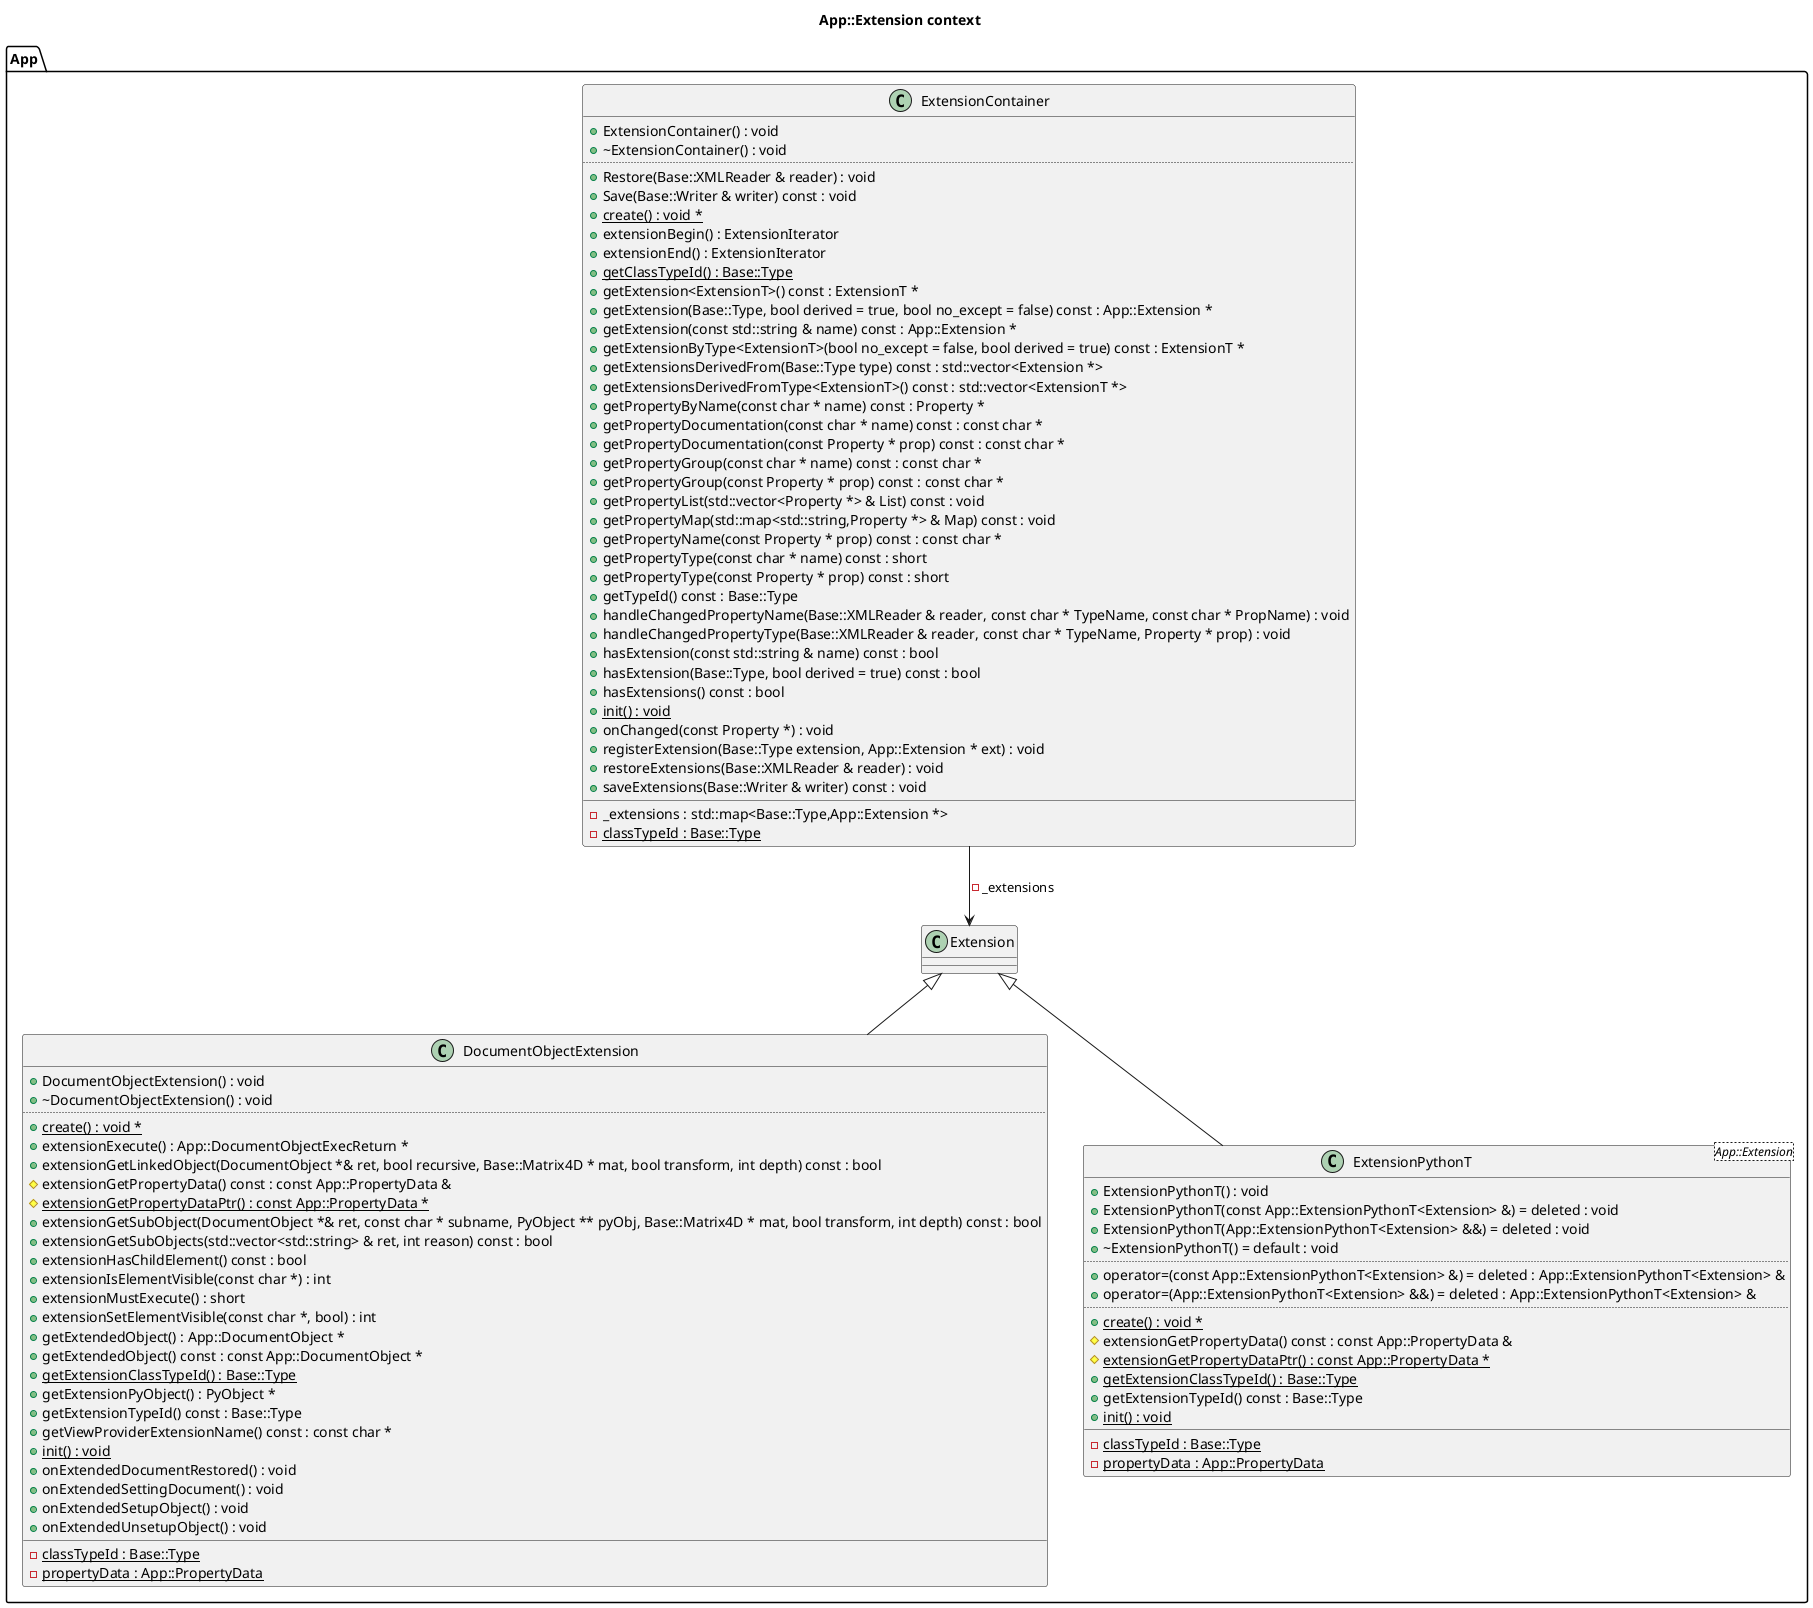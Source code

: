 @startuml
title App::Extension context
package [App] as C_0018282610363821501524 {
class "Extension" as C_0014352010371248697307
class C_0014352010371248697307 [[https://github.com/FreeCAD/FreeCAD/blob/2fcc5317fe3aee96ca73475986a577719fc78e20/src/App/PropertyContainer.h#L43{Extension}]] {
__
}
class "ExtensionContainer" as C_0005435287129923806992
class C_0005435287129923806992 [[https://github.com/FreeCAD/FreeCAD/blob/2fcc5317fe3aee96ca73475986a577719fc78e20/src/App/ExtensionContainer.h#L110{ExtensionContainer}]] {
+ExtensionContainer() : void [[[https://github.com/FreeCAD/FreeCAD/blob/2fcc5317fe3aee96ca73475986a577719fc78e20/src/App/ExtensionContainer.h#L119{ExtensionContainer}]]]
+~ExtensionContainer() : void [[[https://github.com/FreeCAD/FreeCAD/blob/2fcc5317fe3aee96ca73475986a577719fc78e20/src/App/ExtensionContainer.h#L120{~ExtensionContainer}]]]
..
+Restore(Base::XMLReader & reader) : void [[[https://github.com/FreeCAD/FreeCAD/blob/2fcc5317fe3aee96ca73475986a577719fc78e20/src/App/ExtensionContainer.h#L187{Restore}]]]
+Save(Base::Writer & writer) const : void [[[https://github.com/FreeCAD/FreeCAD/blob/2fcc5317fe3aee96ca73475986a577719fc78e20/src/App/ExtensionContainer.h#L186{Save}]]]
{static} +create() : void * [[[https://github.com/FreeCAD/FreeCAD/blob/2fcc5317fe3aee96ca73475986a577719fc78e20/src/Base/BaseClass.h#L52{create}]]]
+extensionBegin() : ExtensionIterator [[[https://github.com/FreeCAD/FreeCAD/blob/2fcc5317fe3aee96ca73475986a577719fc78e20/src/App/ExtensionContainer.h#L155{extensionBegin}]]]
+extensionEnd() : ExtensionIterator [[[https://github.com/FreeCAD/FreeCAD/blob/2fcc5317fe3aee96ca73475986a577719fc78e20/src/App/ExtensionContainer.h#L156{extensionEnd}]]]
{static} +getClassTypeId() : Base::Type [[[https://github.com/FreeCAD/FreeCAD/blob/2fcc5317fe3aee96ca73475986a577719fc78e20/src/Base/BaseClass.h#L49{getClassTypeId}]]]
+getExtension<ExtensionT>() const : ExtensionT *
+getExtension(Base::Type, bool derived = true, bool no_except = false) const : App::Extension * [[[https://github.com/FreeCAD/FreeCAD/blob/2fcc5317fe3aee96ca73475986a577719fc78e20/src/App/ExtensionContainer.h#L128{getExtension}]]]
+getExtension(const std::string & name) const : App::Extension * [[[https://github.com/FreeCAD/FreeCAD/blob/2fcc5317fe3aee96ca73475986a577719fc78e20/src/App/ExtensionContainer.h#L130{getExtension}]]]
+getExtensionByType<ExtensionT>(bool no_except = false, bool derived = true) const : ExtensionT *
+getExtensionsDerivedFrom(Base::Type type) const : std::vector<Extension *> [[[https://github.com/FreeCAD/FreeCAD/blob/2fcc5317fe3aee96ca73475986a577719fc78e20/src/App/ExtensionContainer.h#L144{getExtensionsDerivedFrom}]]]
+getExtensionsDerivedFromType<ExtensionT>() const : std::vector<ExtensionT *>
+getPropertyByName(const char * name) const : Property * [[[https://github.com/FreeCAD/FreeCAD/blob/2fcc5317fe3aee96ca73475986a577719fc78e20/src/App/ExtensionContainer.h#L162{getPropertyByName}]]]
+getPropertyDocumentation(const char * name) const : const char * [[[https://github.com/FreeCAD/FreeCAD/blob/2fcc5317fe3aee96ca73475986a577719fc78e20/src/App/ExtensionContainer.h#L181{getPropertyDocumentation}]]]
+getPropertyDocumentation(const Property * prop) const : const char * [[[https://github.com/FreeCAD/FreeCAD/blob/2fcc5317fe3aee96ca73475986a577719fc78e20/src/App/ExtensionContainer.h#L179{getPropertyDocumentation}]]]
+getPropertyGroup(const char * name) const : const char * [[[https://github.com/FreeCAD/FreeCAD/blob/2fcc5317fe3aee96ca73475986a577719fc78e20/src/App/ExtensionContainer.h#L177{getPropertyGroup}]]]
+getPropertyGroup(const Property * prop) const : const char * [[[https://github.com/FreeCAD/FreeCAD/blob/2fcc5317fe3aee96ca73475986a577719fc78e20/src/App/ExtensionContainer.h#L175{getPropertyGroup}]]]
+getPropertyList(std::vector<Property *> & List) const : void [[[https://github.com/FreeCAD/FreeCAD/blob/2fcc5317fe3aee96ca73475986a577719fc78e20/src/App/ExtensionContainer.h#L168{getPropertyList}]]]
+getPropertyMap(std::map<std::string,Property *> & Map) const : void [[[https://github.com/FreeCAD/FreeCAD/blob/2fcc5317fe3aee96ca73475986a577719fc78e20/src/App/ExtensionContainer.h#L166{getPropertyMap}]]]
+getPropertyName(const Property * prop) const : const char * [[[https://github.com/FreeCAD/FreeCAD/blob/2fcc5317fe3aee96ca73475986a577719fc78e20/src/App/ExtensionContainer.h#L164{getPropertyName}]]]
+getPropertyType(const char * name) const : short [[[https://github.com/FreeCAD/FreeCAD/blob/2fcc5317fe3aee96ca73475986a577719fc78e20/src/App/ExtensionContainer.h#L173{getPropertyType}]]]
+getPropertyType(const Property * prop) const : short [[[https://github.com/FreeCAD/FreeCAD/blob/2fcc5317fe3aee96ca73475986a577719fc78e20/src/App/ExtensionContainer.h#L171{getPropertyType}]]]
+getTypeId() const : Base::Type [[[https://github.com/FreeCAD/FreeCAD/blob/2fcc5317fe3aee96ca73475986a577719fc78e20/src/Base/BaseClass.h#L50{getTypeId}]]]
+handleChangedPropertyName(Base::XMLReader & reader, const char * TypeName, const char * PropName) : void [[[https://github.com/FreeCAD/FreeCAD/blob/2fcc5317fe3aee96ca73475986a577719fc78e20/src/App/ExtensionContainer.h#L201{handleChangedPropertyName}]]]
+handleChangedPropertyType(Base::XMLReader & reader, const char * TypeName, Property * prop) : void [[[https://github.com/FreeCAD/FreeCAD/blob/2fcc5317fe3aee96ca73475986a577719fc78e20/src/App/ExtensionContainer.h#L209{handleChangedPropertyType}]]]
+hasExtension(const std::string & name) const : bool [[[https://github.com/FreeCAD/FreeCAD/blob/2fcc5317fe3aee96ca73475986a577719fc78e20/src/App/ExtensionContainer.h#L126{hasExtension}]]]
+hasExtension(Base::Type, bool derived = true) const : bool [[[https://github.com/FreeCAD/FreeCAD/blob/2fcc5317fe3aee96ca73475986a577719fc78e20/src/App/ExtensionContainer.h#L124{hasExtension}]]]
+hasExtensions() const : bool [[[https://github.com/FreeCAD/FreeCAD/blob/2fcc5317fe3aee96ca73475986a577719fc78e20/src/App/ExtensionContainer.h#L127{hasExtensions}]]]
{static} +init() : void [[[https://github.com/FreeCAD/FreeCAD/blob/2fcc5317fe3aee96ca73475986a577719fc78e20/src/Base/BaseClass.h#L51{init}]]]
+onChanged(const Property *) : void [[[https://github.com/FreeCAD/FreeCAD/blob/2fcc5317fe3aee96ca73475986a577719fc78e20/src/App/ExtensionContainer.h#L184{onChanged}]]]
+registerExtension(Base::Type extension, App::Extension * ext) : void [[[https://github.com/FreeCAD/FreeCAD/blob/2fcc5317fe3aee96ca73475986a577719fc78e20/src/App/ExtensionContainer.h#L122{registerExtension}]]]
+restoreExtensions(Base::XMLReader & reader) : void [[[https://github.com/FreeCAD/FreeCAD/blob/2fcc5317fe3aee96ca73475986a577719fc78e20/src/App/ExtensionContainer.h#L192{restoreExtensions}]]]
+saveExtensions(Base::Writer & writer) const : void [[[https://github.com/FreeCAD/FreeCAD/blob/2fcc5317fe3aee96ca73475986a577719fc78e20/src/App/ExtensionContainer.h#L191{saveExtensions}]]]
__
-_extensions : std::map<Base::Type,App::Extension *> [[[https://github.com/FreeCAD/FreeCAD/blob/2fcc5317fe3aee96ca73475986a577719fc78e20/src/App/ExtensionContainer.h#L213{_extensions}]]]
{static} -classTypeId : Base::Type [[[https://github.com/FreeCAD/FreeCAD/blob/2fcc5317fe3aee96ca73475986a577719fc78e20/src/Base/BaseClass.h#L55{classTypeId}]]]
}
class "DocumentObjectExtension" as C_0006465727895452891977
class C_0006465727895452891977 [[https://github.com/FreeCAD/FreeCAD/blob/2fcc5317fe3aee96ca73475986a577719fc78e20/src/App/DocumentObjectExtension.h#L40{DocumentObjectExtension}]] {
+DocumentObjectExtension() : void [[[https://github.com/FreeCAD/FreeCAD/blob/2fcc5317fe3aee96ca73475986a577719fc78e20/src/App/DocumentObjectExtension.h#L49{DocumentObjectExtension}]]]
+~DocumentObjectExtension() : void [[[https://github.com/FreeCAD/FreeCAD/blob/2fcc5317fe3aee96ca73475986a577719fc78e20/src/App/DocumentObjectExtension.h#L50{~DocumentObjectExtension}]]]
..
{static} +create() : void * [[[https://github.com/FreeCAD/FreeCAD/blob/2fcc5317fe3aee96ca73475986a577719fc78e20/src/App/Extension.h#L50{create}]]]
+extensionExecute() : App::DocumentObjectExecReturn * [[[https://github.com/FreeCAD/FreeCAD/blob/2fcc5317fe3aee96ca73475986a577719fc78e20/src/App/DocumentObjectExtension.h#L57{extensionExecute}]]]
+extensionGetLinkedObject(DocumentObject *& ret, bool recursive, Base::Matrix4D * mat, bool transform, int depth) const : bool [[[https://github.com/FreeCAD/FreeCAD/blob/2fcc5317fe3aee96ca73475986a577719fc78e20/src/App/DocumentObjectExtension.h#L95{extensionGetLinkedObject}]]]
#extensionGetPropertyData() const : const App::PropertyData & [[[https://github.com/FreeCAD/FreeCAD/blob/2fcc5317fe3aee96ca73475986a577719fc78e20/src/App/Extension.h#L99{extensionGetPropertyData}]]]
{static} #extensionGetPropertyDataPtr() : const App::PropertyData * [[[https://github.com/FreeCAD/FreeCAD/blob/2fcc5317fe3aee96ca73475986a577719fc78e20/src/App/Extension.h#L98{extensionGetPropertyDataPtr}]]]
+extensionGetSubObject(DocumentObject *& ret, const char * subname, PyObject ** pyObj, Base::Matrix4D * mat, bool transform, int depth) const : bool [[[https://github.com/FreeCAD/FreeCAD/blob/2fcc5317fe3aee96ca73475986a577719fc78e20/src/App/DocumentObjectExtension.h#L80{extensionGetSubObject}]]]
+extensionGetSubObjects(std::vector<std::string> & ret, int reason) const : bool [[[https://github.com/FreeCAD/FreeCAD/blob/2fcc5317fe3aee96ca73475986a577719fc78e20/src/App/DocumentObjectExtension.h#L88{extensionGetSubObjects}]]]
+extensionHasChildElement() const : bool [[[https://github.com/FreeCAD/FreeCAD/blob/2fcc5317fe3aee96ca73475986a577719fc78e20/src/App/DocumentObjectExtension.h#L100{extensionHasChildElement}]]]
+extensionIsElementVisible(const char *) : int [[[https://github.com/FreeCAD/FreeCAD/blob/2fcc5317fe3aee96ca73475986a577719fc78e20/src/App/DocumentObjectExtension.h#L99{extensionIsElementVisible}]]]
+extensionMustExecute() : short [[[https://github.com/FreeCAD/FreeCAD/blob/2fcc5317fe3aee96ca73475986a577719fc78e20/src/App/DocumentObjectExtension.h#L56{extensionMustExecute}]]]
+extensionSetElementVisible(const char *, bool) : int [[[https://github.com/FreeCAD/FreeCAD/blob/2fcc5317fe3aee96ca73475986a577719fc78e20/src/App/DocumentObjectExtension.h#L98{extensionSetElementVisible}]]]
+getExtendedObject() : App::DocumentObject * [[[https://github.com/FreeCAD/FreeCAD/blob/2fcc5317fe3aee96ca73475986a577719fc78e20/src/App/DocumentObjectExtension.h#L52{getExtendedObject}]]]
+getExtendedObject() const : const App::DocumentObject * [[[https://github.com/FreeCAD/FreeCAD/blob/2fcc5317fe3aee96ca73475986a577719fc78e20/src/App/DocumentObjectExtension.h#L53{getExtendedObject}]]]
{static} +getExtensionClassTypeId() : Base::Type [[[https://github.com/FreeCAD/FreeCAD/blob/2fcc5317fe3aee96ca73475986a577719fc78e20/src/App/Extension.h#L47{getExtensionClassTypeId}]]]
+getExtensionPyObject() : PyObject * [[[https://github.com/FreeCAD/FreeCAD/blob/2fcc5317fe3aee96ca73475986a577719fc78e20/src/App/DocumentObjectExtension.h#L69{getExtensionPyObject}]]]
+getExtensionTypeId() const : Base::Type [[[https://github.com/FreeCAD/FreeCAD/blob/2fcc5317fe3aee96ca73475986a577719fc78e20/src/App/Extension.h#L48{getExtensionTypeId}]]]
+getViewProviderExtensionName() const : const char * [[[https://github.com/FreeCAD/FreeCAD/blob/2fcc5317fe3aee96ca73475986a577719fc78e20/src/App/DocumentObjectExtension.h#L73{getViewProviderExtensionName}]]]
{static} +init() : void [[[https://github.com/FreeCAD/FreeCAD/blob/2fcc5317fe3aee96ca73475986a577719fc78e20/src/App/Extension.h#L49{init}]]]
+onExtendedDocumentRestored() : void [[[https://github.com/FreeCAD/FreeCAD/blob/2fcc5317fe3aee96ca73475986a577719fc78e20/src/App/DocumentObjectExtension.h#L63{onExtendedDocumentRestored}]]]
+onExtendedSettingDocument() : void [[[https://github.com/FreeCAD/FreeCAD/blob/2fcc5317fe3aee96ca73475986a577719fc78e20/src/App/DocumentObjectExtension.h#L61{onExtendedSettingDocument}]]]
+onExtendedSetupObject() : void [[[https://github.com/FreeCAD/FreeCAD/blob/2fcc5317fe3aee96ca73475986a577719fc78e20/src/App/DocumentObjectExtension.h#L65{onExtendedSetupObject}]]]
+onExtendedUnsetupObject() : void [[[https://github.com/FreeCAD/FreeCAD/blob/2fcc5317fe3aee96ca73475986a577719fc78e20/src/App/DocumentObjectExtension.h#L67{onExtendedUnsetupObject}]]]
__
{static} -classTypeId : Base::Type [[[https://github.com/FreeCAD/FreeCAD/blob/2fcc5317fe3aee96ca73475986a577719fc78e20/src/App/Extension.h#L52{classTypeId}]]]
{static} -propertyData : App::PropertyData [[[https://github.com/FreeCAD/FreeCAD/blob/2fcc5317fe3aee96ca73475986a577719fc78e20/src/App/Extension.h#L101{propertyData}]]]
}
class "ExtensionPythonT<App::Extension>" as C_0015811477385535216024
class C_0015811477385535216024 [[https://github.com/FreeCAD/FreeCAD/blob/2fcc5317fe3aee96ca73475986a577719fc78e20/src/App/Extension.cpp#L204{ExtensionPythonT}]] {
+ExtensionPythonT() : void [[[https://github.com/FreeCAD/FreeCAD/blob/2fcc5317fe3aee96ca73475986a577719fc78e20/src/App/ExtensionPython.h#L45{ExtensionPythonT}]]]
+ExtensionPythonT(const App::ExtensionPythonT<Extension> &) = deleted : void [[[https://github.com/FreeCAD/FreeCAD/blob/2fcc5317fe3aee96ca73475986a577719fc78e20/src/App/ExtensionPython.h#L51{ExtensionPythonT}]]]
+ExtensionPythonT(App::ExtensionPythonT<Extension> &&) = deleted : void [[[https://github.com/FreeCAD/FreeCAD/blob/2fcc5317fe3aee96ca73475986a577719fc78e20/src/App/ExtensionPython.h#L52{ExtensionPythonT}]]]
+~ExtensionPythonT() = default : void [[[https://github.com/FreeCAD/FreeCAD/blob/2fcc5317fe3aee96ca73475986a577719fc78e20/src/App/ExtensionPython.h#L49{~ExtensionPythonT}]]]
..
+operator=(const App::ExtensionPythonT<Extension> &) = deleted : App::ExtensionPythonT<Extension> & [[[https://github.com/FreeCAD/FreeCAD/blob/2fcc5317fe3aee96ca73475986a577719fc78e20/src/App/ExtensionPython.h#L53{operator=}]]]
+operator=(App::ExtensionPythonT<Extension> &&) = deleted : App::ExtensionPythonT<Extension> & [[[https://github.com/FreeCAD/FreeCAD/blob/2fcc5317fe3aee96ca73475986a577719fc78e20/src/App/ExtensionPython.h#L54{operator=}]]]
..
{static} +create() : void * [[[https://github.com/FreeCAD/FreeCAD/blob/2fcc5317fe3aee96ca73475986a577719fc78e20/src/App/Extension.h#L81{create}]]]
#extensionGetPropertyData() const : const App::PropertyData & [[[https://github.com/FreeCAD/FreeCAD/blob/2fcc5317fe3aee96ca73475986a577719fc78e20/src/App/Extension.h#L117{extensionGetPropertyData}]]]
{static} #extensionGetPropertyDataPtr() : const App::PropertyData * [[[https://github.com/FreeCAD/FreeCAD/blob/2fcc5317fe3aee96ca73475986a577719fc78e20/src/App/Extension.h#L116{extensionGetPropertyDataPtr}]]]
{static} +getExtensionClassTypeId() : Base::Type [[[https://github.com/FreeCAD/FreeCAD/blob/2fcc5317fe3aee96ca73475986a577719fc78e20/src/App/Extension.h#L79{getExtensionClassTypeId}]]]
+getExtensionTypeId() const : Base::Type [[[https://github.com/FreeCAD/FreeCAD/blob/2fcc5317fe3aee96ca73475986a577719fc78e20/src/App/Extension.h#L80{getExtensionTypeId}]]]
{static} +init() : void [[[https://github.com/FreeCAD/FreeCAD/blob/2fcc5317fe3aee96ca73475986a577719fc78e20/src/App/Extension.h#L118{init}]]]
__
{static} -classTypeId : Base::Type [[[https://github.com/FreeCAD/FreeCAD/blob/2fcc5317fe3aee96ca73475986a577719fc78e20/src/App/Extension.h#L78{classTypeId}]]]
{static} -propertyData : App::PropertyData [[[https://github.com/FreeCAD/FreeCAD/blob/2fcc5317fe3aee96ca73475986a577719fc78e20/src/App/Extension.h#L115{propertyData}]]]
}
}
C_0005435287129923806992 --> C_0014352010371248697307 [[https://github.com/FreeCAD/FreeCAD/blob/2fcc5317fe3aee96ca73475986a577719fc78e20/src/App/ExtensionContainer.h#L213{_extensions}]] : -_extensions
C_0014352010371248697307 <|-- C_0006465727895452891977
C_0014352010371248697307 <|-- C_0015811477385535216024

'Generated with clang-uml, version 0.6.0
'LLVM version Ubuntu clang version 19.1.1 (1ubuntu1)
@enduml
